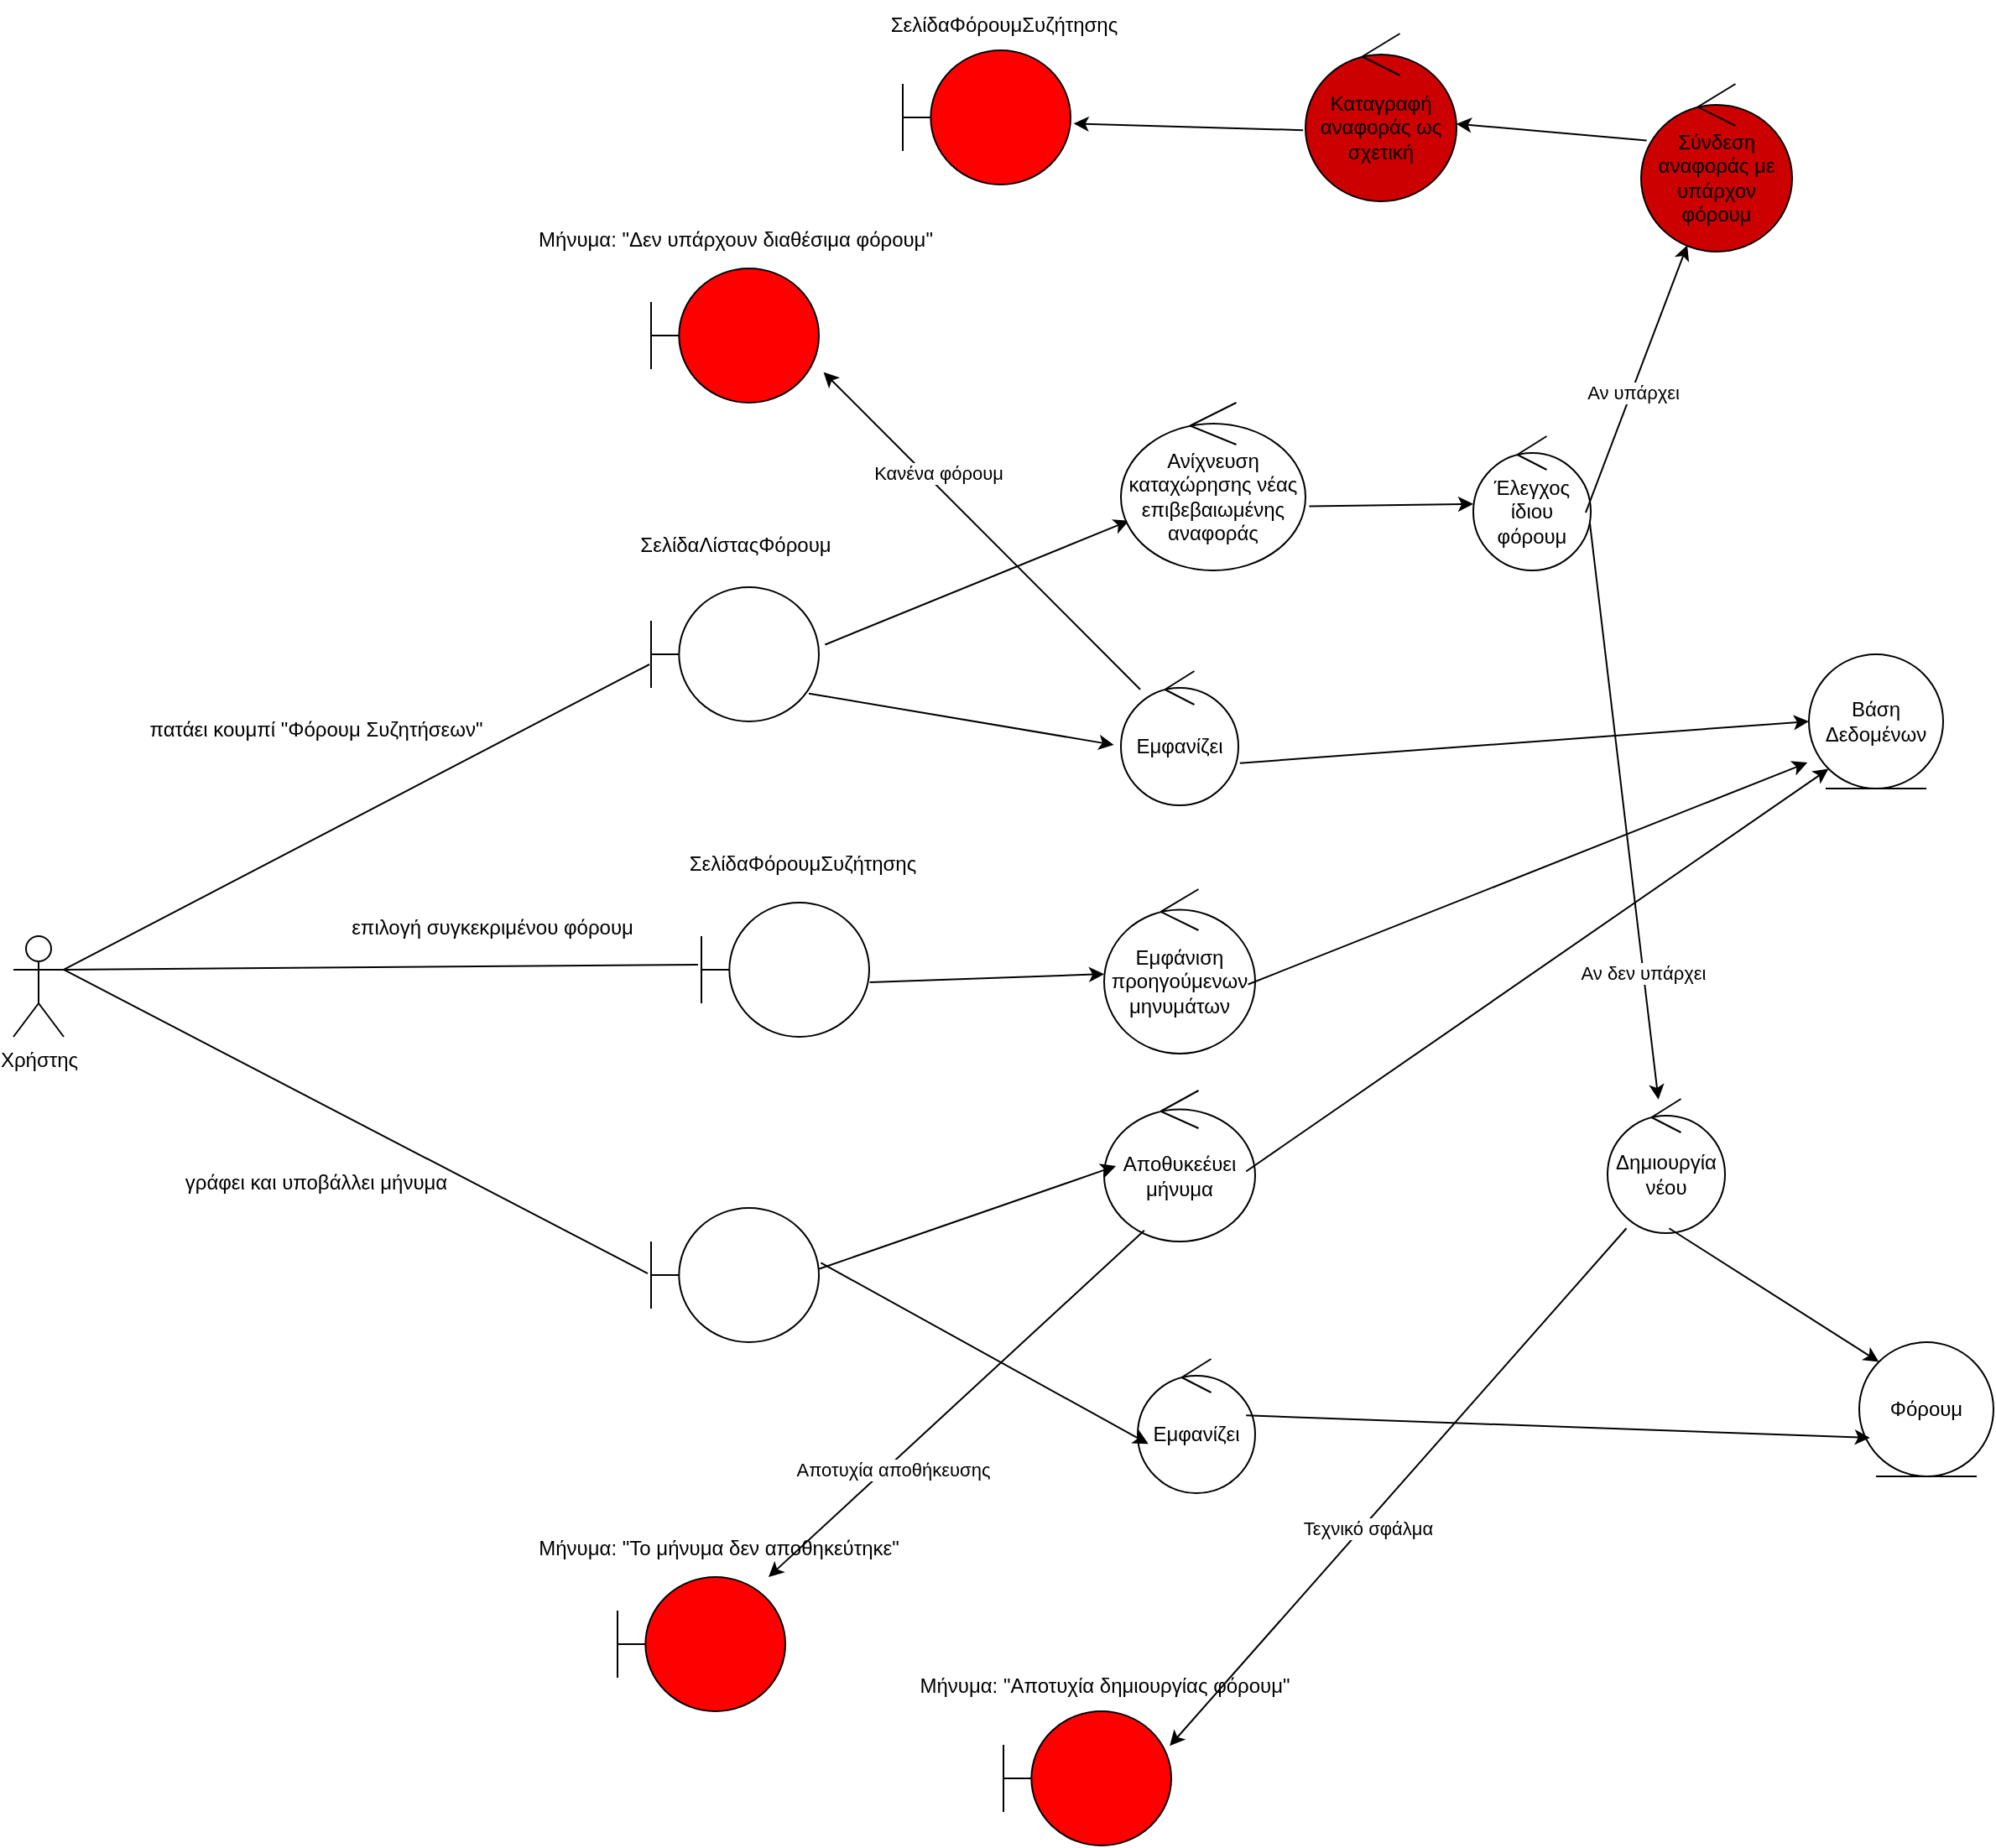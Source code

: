 <mxfile version="26.2.2">
  <diagram name="Page-1" id="E4Op8_IE2loyXeho6cfu">
    <mxGraphModel dx="1576" dy="1048" grid="1" gridSize="10" guides="1" tooltips="1" connect="1" arrows="1" fold="1" page="1" pageScale="1" pageWidth="850" pageHeight="1100" math="0" shadow="0">
      <root>
        <mxCell id="0" />
        <mxCell id="1" parent="0" />
        <mxCell id="3exPESU-UcD1Uvv6l-Cj-1" value="Χρήστης" style="shape=umlActor;verticalLabelPosition=bottom;verticalAlign=top;html=1;" vertex="1" parent="1">
          <mxGeometry x="270" y="738" width="30" height="60" as="geometry" />
        </mxCell>
        <mxCell id="3exPESU-UcD1Uvv6l-Cj-2" value="" style="shape=umlBoundary;whiteSpace=wrap;html=1;" vertex="1" parent="1">
          <mxGeometry x="650" y="530" width="100" height="80" as="geometry" />
        </mxCell>
        <mxCell id="3exPESU-UcD1Uvv6l-Cj-3" value="" style="shape=umlBoundary;whiteSpace=wrap;html=1;" vertex="1" parent="1">
          <mxGeometry x="680" y="718" width="100" height="80" as="geometry" />
        </mxCell>
        <mxCell id="3exPESU-UcD1Uvv6l-Cj-4" value="" style="shape=umlBoundary;whiteSpace=wrap;html=1;" vertex="1" parent="1">
          <mxGeometry x="650" y="900" width="100" height="80" as="geometry" />
        </mxCell>
        <mxCell id="3exPESU-UcD1Uvv6l-Cj-5" value="ΣελίδαΛίσταςΦόρουμ" style="text;html=1;align=center;verticalAlign=middle;resizable=0;points=[];autosize=1;strokeColor=none;fillColor=none;" vertex="1" parent="1">
          <mxGeometry x="630" y="490" width="140" height="30" as="geometry" />
        </mxCell>
        <mxCell id="3exPESU-UcD1Uvv6l-Cj-6" value="ΣελίδαΦόρουμΣυζήτησης" style="text;html=1;align=center;verticalAlign=middle;resizable=0;points=[];autosize=1;strokeColor=none;fillColor=none;" vertex="1" parent="1">
          <mxGeometry x="660" y="680" width="160" height="30" as="geometry" />
        </mxCell>
        <mxCell id="3exPESU-UcD1Uvv6l-Cj-7" value="" style="endArrow=none;html=1;rounded=0;exitX=1;exitY=0.333;exitDx=0;exitDy=0;exitPerimeter=0;entryX=-0.01;entryY=0.575;entryDx=0;entryDy=0;entryPerimeter=0;" edge="1" parent="1" source="3exPESU-UcD1Uvv6l-Cj-1" target="3exPESU-UcD1Uvv6l-Cj-2">
          <mxGeometry width="50" height="50" relative="1" as="geometry">
            <mxPoint x="820" y="710" as="sourcePoint" />
            <mxPoint x="870" y="660" as="targetPoint" />
          </mxGeometry>
        </mxCell>
        <mxCell id="3exPESU-UcD1Uvv6l-Cj-8" value="" style="endArrow=none;html=1;rounded=0;exitX=1;exitY=0.333;exitDx=0;exitDy=0;exitPerimeter=0;entryX=-0.02;entryY=0.463;entryDx=0;entryDy=0;entryPerimeter=0;" edge="1" parent="1" source="3exPESU-UcD1Uvv6l-Cj-1" target="3exPESU-UcD1Uvv6l-Cj-3">
          <mxGeometry width="50" height="50" relative="1" as="geometry">
            <mxPoint x="820" y="710" as="sourcePoint" />
            <mxPoint x="870" y="660" as="targetPoint" />
          </mxGeometry>
        </mxCell>
        <mxCell id="3exPESU-UcD1Uvv6l-Cj-9" value="" style="endArrow=none;html=1;rounded=0;exitX=1;exitY=0.333;exitDx=0;exitDy=0;exitPerimeter=0;entryX=-0.02;entryY=0.488;entryDx=0;entryDy=0;entryPerimeter=0;" edge="1" parent="1" source="3exPESU-UcD1Uvv6l-Cj-1" target="3exPESU-UcD1Uvv6l-Cj-4">
          <mxGeometry width="50" height="50" relative="1" as="geometry">
            <mxPoint x="820" y="710" as="sourcePoint" />
            <mxPoint x="870" y="660" as="targetPoint" />
          </mxGeometry>
        </mxCell>
        <mxCell id="3exPESU-UcD1Uvv6l-Cj-10" value="πατάει κουμπί &quot;Φόρουμ Συζητήσεων&quot;" style="text;html=1;align=center;verticalAlign=middle;resizable=0;points=[];autosize=1;strokeColor=none;fillColor=none;" vertex="1" parent="1">
          <mxGeometry x="340" y="600" width="220" height="30" as="geometry" />
        </mxCell>
        <mxCell id="3exPESU-UcD1Uvv6l-Cj-11" value="επιλογή συγκεκριμένου φόρουμ" style="text;html=1;align=center;verticalAlign=middle;resizable=0;points=[];autosize=1;strokeColor=none;fillColor=none;" vertex="1" parent="1">
          <mxGeometry x="460" y="718" width="190" height="30" as="geometry" />
        </mxCell>
        <mxCell id="3exPESU-UcD1Uvv6l-Cj-12" value="γράφει και υποβάλλει μήνυμα" style="text;html=1;align=center;verticalAlign=middle;resizable=0;points=[];autosize=1;strokeColor=none;fillColor=none;" vertex="1" parent="1">
          <mxGeometry x="360" y="870" width="180" height="30" as="geometry" />
        </mxCell>
        <mxCell id="3exPESU-UcD1Uvv6l-Cj-13" value="Βάση Δεδομένων" style="ellipse;shape=umlEntity;whiteSpace=wrap;html=1;" vertex="1" parent="1">
          <mxGeometry x="1340" y="570" width="80" height="80" as="geometry" />
        </mxCell>
        <mxCell id="3exPESU-UcD1Uvv6l-Cj-14" value="Φόρουμ" style="ellipse;shape=umlEntity;whiteSpace=wrap;html=1;" vertex="1" parent="1">
          <mxGeometry x="1370" y="980" width="80" height="80" as="geometry" />
        </mxCell>
        <mxCell id="3exPESU-UcD1Uvv6l-Cj-15" value="Εμφανίζει" style="ellipse;shape=umlControl;whiteSpace=wrap;html=1;" vertex="1" parent="1">
          <mxGeometry x="930" y="580" width="70" height="80" as="geometry" />
        </mxCell>
        <mxCell id="3exPESU-UcD1Uvv6l-Cj-16" value="" style="endArrow=classic;html=1;rounded=0;exitX=0.94;exitY=0.792;exitDx=0;exitDy=0;exitPerimeter=0;entryX=-0.06;entryY=0.55;entryDx=0;entryDy=0;entryPerimeter=0;" edge="1" parent="1" source="3exPESU-UcD1Uvv6l-Cj-2" target="3exPESU-UcD1Uvv6l-Cj-15">
          <mxGeometry width="50" height="50" relative="1" as="geometry">
            <mxPoint x="780" y="800" as="sourcePoint" />
            <mxPoint x="830" y="750" as="targetPoint" />
          </mxGeometry>
        </mxCell>
        <mxCell id="3exPESU-UcD1Uvv6l-Cj-17" value="" style="endArrow=classic;html=1;rounded=0;exitX=1.013;exitY=0.686;exitDx=0;exitDy=0;exitPerimeter=0;entryX=0;entryY=0.5;entryDx=0;entryDy=0;" edge="1" parent="1" source="3exPESU-UcD1Uvv6l-Cj-15" target="3exPESU-UcD1Uvv6l-Cj-13">
          <mxGeometry width="50" height="50" relative="1" as="geometry">
            <mxPoint x="780" y="800" as="sourcePoint" />
            <mxPoint x="830" y="750" as="targetPoint" />
          </mxGeometry>
        </mxCell>
        <mxCell id="3exPESU-UcD1Uvv6l-Cj-18" value="" style="endArrow=classic;html=1;rounded=0;exitX=1.003;exitY=0.594;exitDx=0;exitDy=0;exitPerimeter=0;" edge="1" parent="1" source="3exPESU-UcD1Uvv6l-Cj-3" target="3exPESU-UcD1Uvv6l-Cj-19">
          <mxGeometry width="50" height="50" relative="1" as="geometry">
            <mxPoint x="780" y="800" as="sourcePoint" />
            <mxPoint x="830" y="750" as="targetPoint" />
          </mxGeometry>
        </mxCell>
        <mxCell id="3exPESU-UcD1Uvv6l-Cj-19" value="Εμφάνιση προηγούμενων μηνυμάτων" style="ellipse;shape=umlControl;whiteSpace=wrap;html=1;" vertex="1" parent="1">
          <mxGeometry x="920" y="710" width="90" height="98" as="geometry" />
        </mxCell>
        <mxCell id="3exPESU-UcD1Uvv6l-Cj-20" value="" style="endArrow=classic;html=1;rounded=0;exitX=0.953;exitY=0.579;exitDx=0;exitDy=0;exitPerimeter=0;entryX=-0.011;entryY=0.807;entryDx=0;entryDy=0;entryPerimeter=0;" edge="1" parent="1" source="3exPESU-UcD1Uvv6l-Cj-19" target="3exPESU-UcD1Uvv6l-Cj-13">
          <mxGeometry width="50" height="50" relative="1" as="geometry">
            <mxPoint x="780" y="800" as="sourcePoint" />
            <mxPoint x="830" y="750" as="targetPoint" />
          </mxGeometry>
        </mxCell>
        <mxCell id="3exPESU-UcD1Uvv6l-Cj-21" value="Αποθυκεέυει μήνυμα" style="ellipse;shape=umlControl;whiteSpace=wrap;html=1;" vertex="1" parent="1">
          <mxGeometry x="920" y="830" width="90" height="90" as="geometry" />
        </mxCell>
        <mxCell id="3exPESU-UcD1Uvv6l-Cj-22" value="" style="endArrow=classic;html=1;rounded=0;exitX=1;exitY=0.455;exitDx=0;exitDy=0;exitPerimeter=0;entryX=0.078;entryY=0.5;entryDx=0;entryDy=0;entryPerimeter=0;" edge="1" parent="1" source="3exPESU-UcD1Uvv6l-Cj-4" target="3exPESU-UcD1Uvv6l-Cj-21">
          <mxGeometry width="50" height="50" relative="1" as="geometry">
            <mxPoint x="780" y="800" as="sourcePoint" />
            <mxPoint x="830" y="750" as="targetPoint" />
          </mxGeometry>
        </mxCell>
        <mxCell id="3exPESU-UcD1Uvv6l-Cj-23" value="" style="endArrow=classic;html=1;rounded=0;exitX=0.94;exitY=0.536;exitDx=0;exitDy=0;exitPerimeter=0;entryX=0;entryY=1;entryDx=0;entryDy=0;" edge="1" parent="1" source="3exPESU-UcD1Uvv6l-Cj-21" target="3exPESU-UcD1Uvv6l-Cj-13">
          <mxGeometry width="50" height="50" relative="1" as="geometry">
            <mxPoint x="780" y="800" as="sourcePoint" />
            <mxPoint x="830" y="750" as="targetPoint" />
          </mxGeometry>
        </mxCell>
        <mxCell id="3exPESU-UcD1Uvv6l-Cj-24" value="Εμφανίζει" style="ellipse;shape=umlControl;whiteSpace=wrap;html=1;" vertex="1" parent="1">
          <mxGeometry x="940" y="990" width="70" height="80" as="geometry" />
        </mxCell>
        <mxCell id="3exPESU-UcD1Uvv6l-Cj-25" value="" style="endArrow=classic;html=1;rounded=0;exitX=1.012;exitY=0.409;exitDx=0;exitDy=0;exitPerimeter=0;entryX=0.091;entryY=0.633;entryDx=0;entryDy=0;entryPerimeter=0;" edge="1" parent="1" source="3exPESU-UcD1Uvv6l-Cj-4" target="3exPESU-UcD1Uvv6l-Cj-24">
          <mxGeometry width="50" height="50" relative="1" as="geometry">
            <mxPoint x="780" y="800" as="sourcePoint" />
            <mxPoint x="830" y="750" as="targetPoint" />
          </mxGeometry>
        </mxCell>
        <mxCell id="3exPESU-UcD1Uvv6l-Cj-26" value="" style="endArrow=classic;html=1;rounded=0;exitX=0.923;exitY=0.421;exitDx=0;exitDy=0;exitPerimeter=0;entryX=0.08;entryY=0.712;entryDx=0;entryDy=0;entryPerimeter=0;" edge="1" parent="1" source="3exPESU-UcD1Uvv6l-Cj-24" target="3exPESU-UcD1Uvv6l-Cj-14">
          <mxGeometry width="50" height="50" relative="1" as="geometry">
            <mxPoint x="780" y="800" as="sourcePoint" />
            <mxPoint x="830" y="750" as="targetPoint" />
          </mxGeometry>
        </mxCell>
        <mxCell id="3exPESU-UcD1Uvv6l-Cj-27" value="" style="endArrow=classic;html=1;rounded=0;exitX=1.037;exitY=0.428;exitDx=0;exitDy=0;exitPerimeter=0;" edge="1" parent="1" source="3exPESU-UcD1Uvv6l-Cj-2" target="3exPESU-UcD1Uvv6l-Cj-28">
          <mxGeometry width="50" height="50" relative="1" as="geometry">
            <mxPoint x="780" y="800" as="sourcePoint" />
            <mxPoint x="930" y="490" as="targetPoint" />
          </mxGeometry>
        </mxCell>
        <mxCell id="3exPESU-UcD1Uvv6l-Cj-28" value="Ανίχνευση καταχώρησης νέας επιβεβαιωμένης αναφοράς" style="ellipse;shape=umlControl;whiteSpace=wrap;html=1;" vertex="1" parent="1">
          <mxGeometry x="930" y="420" width="110" height="100" as="geometry" />
        </mxCell>
        <mxCell id="3exPESU-UcD1Uvv6l-Cj-29" value="" style="endArrow=classic;html=1;rounded=0;exitX=1.02;exitY=0.618;exitDx=0;exitDy=0;exitPerimeter=0;" edge="1" parent="1" source="3exPESU-UcD1Uvv6l-Cj-28" target="3exPESU-UcD1Uvv6l-Cj-30">
          <mxGeometry width="50" height="50" relative="1" as="geometry">
            <mxPoint x="780" y="800" as="sourcePoint" />
            <mxPoint x="1160" y="482" as="targetPoint" />
          </mxGeometry>
        </mxCell>
        <mxCell id="3exPESU-UcD1Uvv6l-Cj-30" value="Έλεγχος ίδιου φόρουμ" style="ellipse;shape=umlControl;whiteSpace=wrap;html=1;" vertex="1" parent="1">
          <mxGeometry x="1140" y="440" width="70" height="80" as="geometry" />
        </mxCell>
        <mxCell id="3exPESU-UcD1Uvv6l-Cj-31" value="" style="endArrow=classic;html=1;rounded=0;exitX=0.992;exitY=0.644;exitDx=0;exitDy=0;exitPerimeter=0;" edge="1" parent="1" source="3exPESU-UcD1Uvv6l-Cj-30" target="3exPESU-UcD1Uvv6l-Cj-33">
          <mxGeometry width="50" height="50" relative="1" as="geometry">
            <mxPoint x="1394.61" y="530" as="sourcePoint" />
            <mxPoint x="1250" y="840" as="targetPoint" />
          </mxGeometry>
        </mxCell>
        <mxCell id="3exPESU-UcD1Uvv6l-Cj-32" value="Αν δεν υπάρχει" style="edgeLabel;html=1;align=center;verticalAlign=middle;resizable=0;points=[];" vertex="1" connectable="0" parent="3exPESU-UcD1Uvv6l-Cj-31">
          <mxGeometry x="0.556" relative="1" as="geometry">
            <mxPoint y="1" as="offset" />
          </mxGeometry>
        </mxCell>
        <mxCell id="3exPESU-UcD1Uvv6l-Cj-33" value="Δημιουργία νέου" style="ellipse;shape=umlControl;whiteSpace=wrap;html=1;" vertex="1" parent="1">
          <mxGeometry x="1220" y="835" width="70" height="80" as="geometry" />
        </mxCell>
        <mxCell id="3exPESU-UcD1Uvv6l-Cj-34" value="" style="endArrow=classic;html=1;rounded=0;exitX=0.524;exitY=0.964;exitDx=0;exitDy=0;exitPerimeter=0;entryX=0;entryY=0;entryDx=0;entryDy=0;" edge="1" parent="1" source="3exPESU-UcD1Uvv6l-Cj-33" target="3exPESU-UcD1Uvv6l-Cj-14">
          <mxGeometry width="50" height="50" relative="1" as="geometry">
            <mxPoint x="780" y="800" as="sourcePoint" />
            <mxPoint x="830" y="750" as="targetPoint" />
          </mxGeometry>
        </mxCell>
        <mxCell id="3exPESU-UcD1Uvv6l-Cj-35" value="" style="endArrow=classic;html=1;rounded=0;exitX=0.957;exitY=0.569;exitDx=0;exitDy=0;exitPerimeter=0;" edge="1" parent="1" source="3exPESU-UcD1Uvv6l-Cj-30" target="3exPESU-UcD1Uvv6l-Cj-37">
          <mxGeometry width="50" height="50" relative="1" as="geometry">
            <mxPoint x="780" y="800" as="sourcePoint" />
            <mxPoint x="1270" y="340" as="targetPoint" />
          </mxGeometry>
        </mxCell>
        <mxCell id="3exPESU-UcD1Uvv6l-Cj-36" value="Αν υπάρχει" style="edgeLabel;html=1;align=center;verticalAlign=middle;resizable=0;points=[];" vertex="1" connectable="0" parent="3exPESU-UcD1Uvv6l-Cj-35">
          <mxGeometry x="-0.094" y="-1" relative="1" as="geometry">
            <mxPoint x="-1" as="offset" />
          </mxGeometry>
        </mxCell>
        <mxCell id="3exPESU-UcD1Uvv6l-Cj-37" value="Σύνδεση αναφοράς με υπάρχον φόρουμ" style="ellipse;shape=umlControl;whiteSpace=wrap;html=1;fillColor=#CC0000;" vertex="1" parent="1">
          <mxGeometry x="1240" y="230" width="90" height="100" as="geometry" />
        </mxCell>
        <mxCell id="3exPESU-UcD1Uvv6l-Cj-38" value="" style="endArrow=classic;html=1;rounded=0;exitX=0.037;exitY=0.337;exitDx=0;exitDy=0;exitPerimeter=0;" edge="1" parent="1" source="3exPESU-UcD1Uvv6l-Cj-37" target="3exPESU-UcD1Uvv6l-Cj-39">
          <mxGeometry width="50" height="50" relative="1" as="geometry">
            <mxPoint x="780" y="440" as="sourcePoint" />
            <mxPoint x="1110" y="264" as="targetPoint" />
          </mxGeometry>
        </mxCell>
        <mxCell id="3exPESU-UcD1Uvv6l-Cj-39" value="Καταγραφή αναφοράς ως σχετική" style="ellipse;shape=umlControl;whiteSpace=wrap;html=1;fillColor=#CC0000;" vertex="1" parent="1">
          <mxGeometry x="1040" y="200" width="90" height="100" as="geometry" />
        </mxCell>
        <mxCell id="3exPESU-UcD1Uvv6l-Cj-40" value="" style="shape=umlBoundary;whiteSpace=wrap;html=1;fillColor=#FF0000;" vertex="1" parent="1">
          <mxGeometry x="800" y="210" width="100" height="80" as="geometry" />
        </mxCell>
        <mxCell id="3exPESU-UcD1Uvv6l-Cj-41" value="" style="endArrow=classic;html=1;rounded=0;exitX=-0.016;exitY=0.576;exitDx=0;exitDy=0;exitPerimeter=0;entryX=1.018;entryY=0.546;entryDx=0;entryDy=0;entryPerimeter=0;" edge="1" parent="1" source="3exPESU-UcD1Uvv6l-Cj-39" target="3exPESU-UcD1Uvv6l-Cj-40">
          <mxGeometry width="50" height="50" relative="1" as="geometry">
            <mxPoint x="780" y="440" as="sourcePoint" />
            <mxPoint x="830" y="390" as="targetPoint" />
          </mxGeometry>
        </mxCell>
        <mxCell id="3exPESU-UcD1Uvv6l-Cj-42" value="ΣελίδαΦόρουμΣυζήτησης" style="text;html=1;align=center;verticalAlign=middle;resizable=0;points=[];autosize=1;strokeColor=none;fillColor=none;" vertex="1" parent="1">
          <mxGeometry x="780" y="180" width="160" height="30" as="geometry" />
        </mxCell>
        <mxCell id="3exPESU-UcD1Uvv6l-Cj-43" value="" style="endArrow=classic;html=1;rounded=0;exitX=0.161;exitY=0.964;exitDx=0;exitDy=0;exitPerimeter=0;entryX=0.991;entryY=0.258;entryDx=0;entryDy=0;entryPerimeter=0;" edge="1" parent="1" source="3exPESU-UcD1Uvv6l-Cj-33" target="3exPESU-UcD1Uvv6l-Cj-45">
          <mxGeometry width="50" height="50" relative="1" as="geometry">
            <mxPoint x="780" y="800" as="sourcePoint" />
            <mxPoint x="1100" y="1160" as="targetPoint" />
          </mxGeometry>
        </mxCell>
        <mxCell id="3exPESU-UcD1Uvv6l-Cj-44" value="Τεχνικό σφάλμα" style="edgeLabel;html=1;align=center;verticalAlign=middle;resizable=0;points=[];" vertex="1" connectable="0" parent="3exPESU-UcD1Uvv6l-Cj-43">
          <mxGeometry x="0.149" y="2" relative="1" as="geometry">
            <mxPoint as="offset" />
          </mxGeometry>
        </mxCell>
        <mxCell id="3exPESU-UcD1Uvv6l-Cj-45" value="" style="shape=umlBoundary;whiteSpace=wrap;html=1;fillColor=#FF0000;" vertex="1" parent="1">
          <mxGeometry x="860" y="1200" width="100" height="80" as="geometry" />
        </mxCell>
        <mxCell id="3exPESU-UcD1Uvv6l-Cj-46" value="Μήνυμα: &quot;Αποτυχία δημιουργίας φόρουμ&quot;" style="text;html=1;align=center;verticalAlign=middle;resizable=0;points=[];autosize=1;strokeColor=none;fillColor=none;" vertex="1" parent="1">
          <mxGeometry x="800" y="1170" width="240" height="30" as="geometry" />
        </mxCell>
        <mxCell id="3exPESU-UcD1Uvv6l-Cj-47" value="" style="endArrow=classic;html=1;rounded=0;exitX=0.165;exitY=0.137;exitDx=0;exitDy=0;exitPerimeter=0;entryX=1.028;entryY=0.773;entryDx=0;entryDy=0;entryPerimeter=0;" edge="1" parent="1" source="3exPESU-UcD1Uvv6l-Cj-15" target="3exPESU-UcD1Uvv6l-Cj-49">
          <mxGeometry width="50" height="50" relative="1" as="geometry">
            <mxPoint x="780" y="620" as="sourcePoint" />
            <mxPoint x="840" y="400" as="targetPoint" />
          </mxGeometry>
        </mxCell>
        <mxCell id="3exPESU-UcD1Uvv6l-Cj-48" value="Κανένα φόρουμ" style="edgeLabel;html=1;align=center;verticalAlign=middle;resizable=0;points=[];" vertex="1" connectable="0" parent="3exPESU-UcD1Uvv6l-Cj-47">
          <mxGeometry x="0.331" y="-5" relative="1" as="geometry">
            <mxPoint x="1" as="offset" />
          </mxGeometry>
        </mxCell>
        <mxCell id="3exPESU-UcD1Uvv6l-Cj-49" value="" style="shape=umlBoundary;whiteSpace=wrap;html=1;fillColor=#FF0000;" vertex="1" parent="1">
          <mxGeometry x="650" y="340" width="100" height="80" as="geometry" />
        </mxCell>
        <mxCell id="3exPESU-UcD1Uvv6l-Cj-50" value="Μήνυμα: &quot;Δεν υπάρχουν διαθέσιμα φόρουμ&quot;" style="text;html=1;align=center;verticalAlign=middle;resizable=0;points=[];autosize=1;strokeColor=none;fillColor=none;" vertex="1" parent="1">
          <mxGeometry x="570" y="308" width="260" height="30" as="geometry" />
        </mxCell>
        <mxCell id="3exPESU-UcD1Uvv6l-Cj-51" value="" style="endArrow=classic;html=1;rounded=0;exitX=0.266;exitY=0.926;exitDx=0;exitDy=0;exitPerimeter=0;entryX=0.9;entryY=0;entryDx=0;entryDy=0;entryPerimeter=0;" edge="1" parent="1" source="3exPESU-UcD1Uvv6l-Cj-21" target="3exPESU-UcD1Uvv6l-Cj-53">
          <mxGeometry width="50" height="50" relative="1" as="geometry">
            <mxPoint x="780" y="800" as="sourcePoint" />
            <mxPoint x="750" y="1100" as="targetPoint" />
          </mxGeometry>
        </mxCell>
        <mxCell id="3exPESU-UcD1Uvv6l-Cj-52" value="Αποτυχία αποθήκευσης" style="edgeLabel;html=1;align=center;verticalAlign=middle;resizable=0;points=[];" vertex="1" connectable="0" parent="3exPESU-UcD1Uvv6l-Cj-51">
          <mxGeometry x="0.362" y="4" relative="1" as="geometry">
            <mxPoint y="-1" as="offset" />
          </mxGeometry>
        </mxCell>
        <mxCell id="3exPESU-UcD1Uvv6l-Cj-53" value="" style="shape=umlBoundary;whiteSpace=wrap;html=1;fillColor=#FF0000;" vertex="1" parent="1">
          <mxGeometry x="630" y="1120" width="100" height="80" as="geometry" />
        </mxCell>
        <mxCell id="3exPESU-UcD1Uvv6l-Cj-54" value="Μήνυμα: &quot;Το μήνυμα δεν αποθηκεύτηκε&quot;" style="text;html=1;align=center;verticalAlign=middle;resizable=0;points=[];autosize=1;strokeColor=none;fillColor=none;" vertex="1" parent="1">
          <mxGeometry x="570" y="1088" width="240" height="30" as="geometry" />
        </mxCell>
      </root>
    </mxGraphModel>
  </diagram>
</mxfile>
